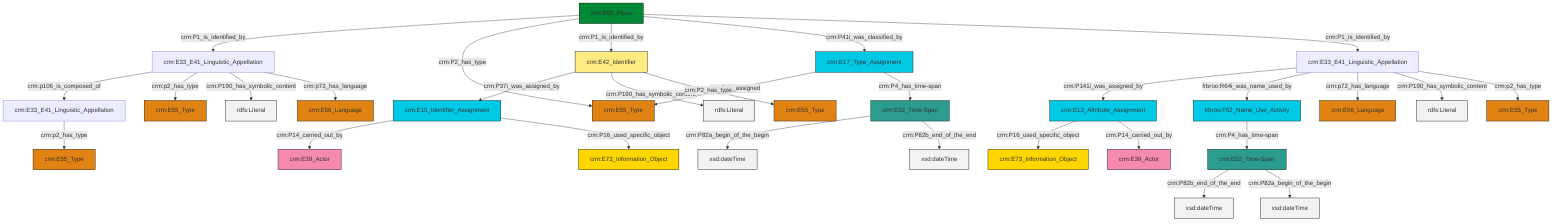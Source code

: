 graph TD
classDef Literal fill:#f2f2f2,stroke:#000000;
classDef CRM_Entity fill:#FFFFFF,stroke:#000000;
classDef Temporal_Entity fill:#00C9E6, stroke:#000000;
classDef Type fill:#E18312, stroke:#000000;
classDef Time-Span fill:#2C9C91, stroke:#000000;
classDef Appellation fill:#FFEB7F, stroke:#000000;
classDef Place fill:#008836, stroke:#000000;
classDef Persistent_Item fill:#B266B2, stroke:#000000;
classDef Conceptual_Object fill:#FFD700, stroke:#000000;
classDef Physical_Thing fill:#D2B48C, stroke:#000000;
classDef Actor fill:#f58aad, stroke:#000000;
classDef PC_Classes fill:#4ce600, stroke:#000000;
classDef Multi fill:#cccccc,stroke:#000000;

0["crm:E52_Time-Span"]:::Time-Span -->|crm:P82a_begin_of_the_begin| 1[xsd:dateTime]:::Literal
4["crm:E42_Identifier"]:::Appellation -->|crm:P37i_was_assigned_by| 5["crm:E15_Identifier_Assignment"]:::Temporal_Entity
6["crm:E17_Type_Assignment"]:::Temporal_Entity -->|crm:P42_assigned| 7["crm:E55_Type"]:::Type
5["crm:E15_Identifier_Assignment"]:::Temporal_Entity -->|crm:P14_carried_out_by| 8["crm:E39_Actor"]:::Actor
4["crm:E42_Identifier"]:::Appellation -->|crm:P190_has_symbolic_content| 9[rdfs:Literal]:::Literal
12["crm:E33_E41_Linguistic_Appellation"]:::Default -->|crm:p2_has_type| 13["crm:E55_Type"]:::Type
0["crm:E52_Time-Span"]:::Time-Span -->|crm:P82b_end_of_the_end| 14[xsd:dateTime]:::Literal
15["crm:E53_Place"]:::Place -->|crm:P1_is_identified_by| 16["crm:E33_E41_Linguistic_Appellation"]:::Default
19["crm:E13_Attribute_Assignment"]:::Temporal_Entity -->|crm:P16_used_specific_object| 17["crm:E73_Information_Object"]:::Conceptual_Object
5["crm:E15_Identifier_Assignment"]:::Temporal_Entity -->|crm:P16_used_specific_object| 20["crm:E73_Information_Object"]:::Conceptual_Object
28["crm:E52_Time-Span"]:::Time-Span -->|crm:P82b_end_of_the_end| 29[xsd:dateTime]:::Literal
15["crm:E53_Place"]:::Place -->|crm:P2_has_type| 7["crm:E55_Type"]:::Type
32["crm:E33_E41_Linguistic_Appellation"]:::Default -->|crm:P141i_was_assigned_by| 19["crm:E13_Attribute_Assignment"]:::Temporal_Entity
28["crm:E52_Time-Span"]:::Time-Span -->|crm:P82a_begin_of_the_begin| 33[xsd:dateTime]:::Literal
16["crm:E33_E41_Linguistic_Appellation"]:::Default -->|crm:p106_is_composed_of| 12["crm:E33_E41_Linguistic_Appellation"]:::Default
15["crm:E53_Place"]:::Place -->|crm:P1_is_identified_by| 4["crm:E42_Identifier"]:::Appellation
19["crm:E13_Attribute_Assignment"]:::Temporal_Entity -->|crm:P14_carried_out_by| 34["crm:E39_Actor"]:::Actor
6["crm:E17_Type_Assignment"]:::Temporal_Entity -->|crm:P4_has_time-span| 0["crm:E52_Time-Span"]:::Time-Span
32["crm:E33_E41_Linguistic_Appellation"]:::Default -->|frbroo:R64i_was_name_used_by| 35["frbroo:F52_Name_Use_Activity"]:::Temporal_Entity
16["crm:E33_E41_Linguistic_Appellation"]:::Default -->|crm:p2_has_type| 2["crm:E55_Type"]:::Type
16["crm:E33_E41_Linguistic_Appellation"]:::Default -->|crm:P190_has_symbolic_content| 42[rdfs:Literal]:::Literal
32["crm:E33_E41_Linguistic_Appellation"]:::Default -->|crm:p72_has_language| 43["crm:E56_Language"]:::Type
16["crm:E33_E41_Linguistic_Appellation"]:::Default -->|crm:p72_has_language| 10["crm:E56_Language"]:::Type
35["frbroo:F52_Name_Use_Activity"]:::Temporal_Entity -->|crm:P4_has_time-span| 28["crm:E52_Time-Span"]:::Time-Span
32["crm:E33_E41_Linguistic_Appellation"]:::Default -->|crm:P190_has_symbolic_content| 44[rdfs:Literal]:::Literal
15["crm:E53_Place"]:::Place -->|crm:P41i_was_classified_by| 6["crm:E17_Type_Assignment"]:::Temporal_Entity
4["crm:E42_Identifier"]:::Appellation -->|crm:P2_has_type| 46["crm:E55_Type"]:::Type
32["crm:E33_E41_Linguistic_Appellation"]:::Default -->|crm:p2_has_type| 26["crm:E55_Type"]:::Type
15["crm:E53_Place"]:::Place -->|crm:P1_is_identified_by| 32["crm:E33_E41_Linguistic_Appellation"]:::Default